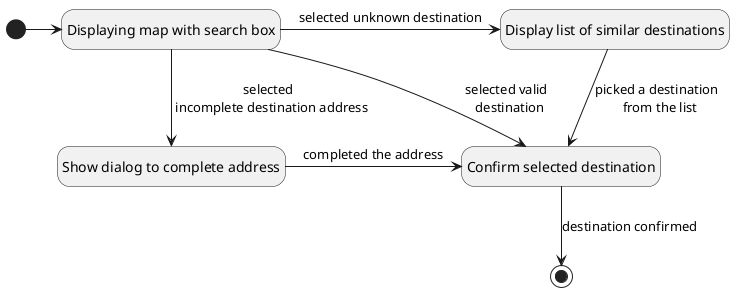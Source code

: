 @startuml uml-state-machine-uc-004
hide empty description
state "Displaying map with search box" as Map
state "Confirm selected destination" as Confirm
state "Show dialog to complete address" as Incomplete
state "Display list of similar destinations" as Unknown

[*] -r-> Map
Map -d-> Confirm : selected valid \n destination
Confirm -d-> [*] : destination confirmed
Map -r-> Unknown : selected unknown destination
Unknown -d-> Confirm : picked a destination \n from the list
Map -d-> Incomplete : selected \n incomplete destination address
Incomplete -r-> Confirm : completed the address
@enduml
